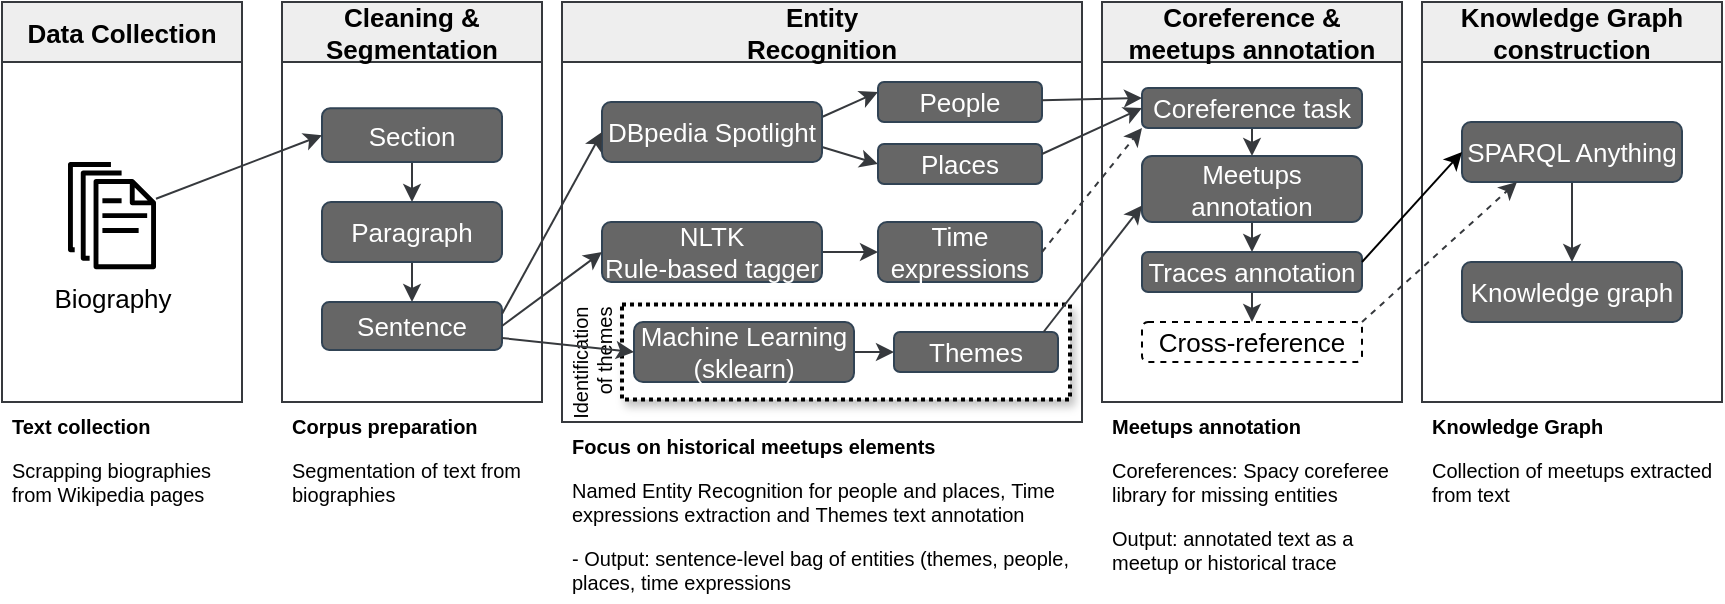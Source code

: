 <mxfile version="17.2.1" type="device"><diagram id="EvLCgZKLtw2sAYprdusB" name="Page-1"><mxGraphModel dx="652" dy="463" grid="1" gridSize="10" guides="1" tooltips="1" connect="1" arrows="1" fold="1" page="1" pageScale="1" pageWidth="827" pageHeight="1169" math="0" shadow="0"><root><mxCell id="0"/><mxCell id="1" parent="0"/><mxCell id="DrzpjsyPSGsaUCXx6qKu-1" value="Data Collection" style="swimlane;startSize=30;fillColor=#eeeeee;strokeColor=#36393d;fontSize=13;" parent="1" vertex="1"><mxGeometry x="40" y="80" width="120" height="200" as="geometry"><mxRectangle x="60" y="270" width="130" height="23" as="alternateBounds"/></mxGeometry></mxCell><mxCell id="DrzpjsyPSGsaUCXx6qKu-2" value="Biography" style="sketch=0;outlineConnect=0;dashed=0;verticalLabelPosition=bottom;verticalAlign=top;align=center;html=1;fontSize=13;fontStyle=0;aspect=fixed;pointerEvents=1;shape=mxgraph.aws4.documents;fillColor=#000000;strokeColor=#000000;" parent="DrzpjsyPSGsaUCXx6qKu-1" vertex="1"><mxGeometry x="33" y="80" width="44" height="53.63" as="geometry"/></mxCell><mxCell id="DrzpjsyPSGsaUCXx6qKu-5" value="&lt;h1 style=&quot;font-size: 10px;&quot;&gt;&lt;b style=&quot;font-size: 10px;&quot;&gt;Text collection&lt;/b&gt;&lt;br style=&quot;font-size: 10px;&quot;&gt;&lt;/h1&gt;&lt;p style=&quot;font-size: 10px;&quot;&gt;Scrapping biographies from Wikipedia pages&lt;/p&gt;" style="text;html=1;strokeColor=none;fillColor=none;spacing=5;spacingTop=-20;whiteSpace=wrap;overflow=hidden;rounded=0;fontSize=10;" parent="1" vertex="1"><mxGeometry x="40" y="290" width="120" height="60" as="geometry"/></mxCell><mxCell id="DrzpjsyPSGsaUCXx6qKu-6" value="Cleaning &amp; &#10;Segmentation" style="swimlane;startSize=30;fillColor=#eeeeee;strokeColor=#36393d;fontSize=13;" parent="1" vertex="1"><mxGeometry x="180" y="80" width="130" height="200" as="geometry"><mxRectangle x="60" y="270" width="130" height="23" as="alternateBounds"/></mxGeometry></mxCell><mxCell id="DrzpjsyPSGsaUCXx6qKu-32" style="edgeStyle=none;rounded=0;orthogonalLoop=1;jettySize=auto;html=1;fontSize=13;fillColor=#eeeeee;strokeColor=#36393d;" parent="DrzpjsyPSGsaUCXx6qKu-6" source="DrzpjsyPSGsaUCXx6qKu-8" target="DrzpjsyPSGsaUCXx6qKu-9" edge="1"><mxGeometry relative="1" as="geometry"/></mxCell><mxCell id="DrzpjsyPSGsaUCXx6qKu-8" value="Section" style="rounded=1;whiteSpace=wrap;html=1;fontSize=13;fillColor=#666666;strokeColor=#314354;fontColor=#ffffff;" parent="DrzpjsyPSGsaUCXx6qKu-6" vertex="1"><mxGeometry x="20" y="53.18" width="90" height="26.82" as="geometry"/></mxCell><mxCell id="DrzpjsyPSGsaUCXx6qKu-33" style="edgeStyle=none;rounded=0;orthogonalLoop=1;jettySize=auto;html=1;fontSize=13;fillColor=#eeeeee;strokeColor=#36393d;" parent="DrzpjsyPSGsaUCXx6qKu-6" source="DrzpjsyPSGsaUCXx6qKu-9" target="DrzpjsyPSGsaUCXx6qKu-10" edge="1"><mxGeometry relative="1" as="geometry"/></mxCell><mxCell id="DrzpjsyPSGsaUCXx6qKu-9" value="Paragraph" style="rounded=1;whiteSpace=wrap;html=1;fillColor=#666666;strokeColor=#314354;fontSize=13;fontColor=#ffffff;" parent="DrzpjsyPSGsaUCXx6qKu-6" vertex="1"><mxGeometry x="20" y="100" width="90" height="30" as="geometry"/></mxCell><mxCell id="DrzpjsyPSGsaUCXx6qKu-10" value="Sentence" style="rounded=1;whiteSpace=wrap;html=1;fillColor=#666666;strokeColor=#314354;fontSize=13;fontColor=#ffffff;" parent="DrzpjsyPSGsaUCXx6qKu-6" vertex="1"><mxGeometry x="20" y="150" width="90" height="24" as="geometry"/></mxCell><mxCell id="DrzpjsyPSGsaUCXx6qKu-11" value="Entity &#10;Recognition" style="swimlane;startSize=30;fillColor=#eeeeee;strokeColor=#36393d;fontSize=13;" parent="1" vertex="1"><mxGeometry x="320" y="80" width="260" height="210" as="geometry"><mxRectangle x="60" y="270" width="130" height="23" as="alternateBounds"/></mxGeometry></mxCell><mxCell id="OgT73mnFhPWtYnMLYYcc-8" value="Identification of themes" style="rounded=0;html=1;dashed=1;fontSize=10;verticalAlign=bottom;align=right;dashPattern=1 1;fontColor=#000000;horizontal=0;labelPosition=left;verticalLabelPosition=middle;whiteSpace=wrap;perimeter=rectanglePerimeter;shadow=1;strokeWidth=2;" parent="DrzpjsyPSGsaUCXx6qKu-11" vertex="1"><mxGeometry x="30" y="151.25" width="224" height="47.5" as="geometry"/></mxCell><mxCell id="DrzpjsyPSGsaUCXx6qKu-37" style="edgeStyle=none;rounded=0;orthogonalLoop=1;jettySize=auto;html=1;entryX=0;entryY=0.25;entryDx=0;entryDy=0;exitX=1;exitY=0.25;exitDx=0;exitDy=0;fontSize=13;fillColor=#eeeeee;strokeColor=#36393d;" parent="DrzpjsyPSGsaUCXx6qKu-11" source="DrzpjsyPSGsaUCXx6qKu-12" target="DrzpjsyPSGsaUCXx6qKu-15" edge="1"><mxGeometry relative="1" as="geometry"/></mxCell><mxCell id="DrzpjsyPSGsaUCXx6qKu-38" style="edgeStyle=none;rounded=0;orthogonalLoop=1;jettySize=auto;html=1;entryX=0;entryY=0.5;entryDx=0;entryDy=0;exitX=1;exitY=0.75;exitDx=0;exitDy=0;fontSize=13;fillColor=#eeeeee;strokeColor=#36393d;" parent="DrzpjsyPSGsaUCXx6qKu-11" source="DrzpjsyPSGsaUCXx6qKu-12" target="DrzpjsyPSGsaUCXx6qKu-16" edge="1"><mxGeometry relative="1" as="geometry"/></mxCell><mxCell id="DrzpjsyPSGsaUCXx6qKu-12" value="DBpedia Spotlight" style="rounded=1;whiteSpace=wrap;html=1;fillColor=#666666;strokeColor=#314354;fontSize=13;fontColor=#ffffff;" parent="DrzpjsyPSGsaUCXx6qKu-11" vertex="1"><mxGeometry x="20" y="50" width="110" height="30" as="geometry"/></mxCell><mxCell id="DrzpjsyPSGsaUCXx6qKu-39" style="edgeStyle=none;rounded=0;orthogonalLoop=1;jettySize=auto;html=1;entryX=0;entryY=0.5;entryDx=0;entryDy=0;fontSize=13;fillColor=#eeeeee;strokeColor=#36393d;" parent="DrzpjsyPSGsaUCXx6qKu-11" source="DrzpjsyPSGsaUCXx6qKu-13" target="DrzpjsyPSGsaUCXx6qKu-17" edge="1"><mxGeometry relative="1" as="geometry"/></mxCell><mxCell id="DrzpjsyPSGsaUCXx6qKu-13" value="NLTK&lt;br style=&quot;font-size: 13px;&quot;&gt;Rule-based tagger" style="rounded=1;whiteSpace=wrap;html=1;fillColor=#666666;strokeColor=#314354;fontSize=13;fontColor=#ffffff;" parent="DrzpjsyPSGsaUCXx6qKu-11" vertex="1"><mxGeometry x="20" y="110" width="110" height="30" as="geometry"/></mxCell><mxCell id="DrzpjsyPSGsaUCXx6qKu-40" style="edgeStyle=none;rounded=0;orthogonalLoop=1;jettySize=auto;html=1;entryX=0;entryY=0.5;entryDx=0;entryDy=0;fontSize=13;fillColor=#eeeeee;strokeColor=#36393d;" parent="DrzpjsyPSGsaUCXx6qKu-11" source="DrzpjsyPSGsaUCXx6qKu-14" target="DrzpjsyPSGsaUCXx6qKu-18" edge="1"><mxGeometry relative="1" as="geometry"/></mxCell><mxCell id="DrzpjsyPSGsaUCXx6qKu-15" value="People" style="rounded=1;whiteSpace=wrap;html=1;fillColor=#666666;strokeColor=#314354;fontSize=13;fontColor=#ffffff;" parent="DrzpjsyPSGsaUCXx6qKu-11" vertex="1"><mxGeometry x="158" y="40" width="82" height="20" as="geometry"/></mxCell><mxCell id="DrzpjsyPSGsaUCXx6qKu-14" value="Machine Learning (sklearn)" style="rounded=1;whiteSpace=wrap;html=1;fillColor=#666666;strokeColor=#314354;fontSize=13;fontColor=#ffffff;" parent="DrzpjsyPSGsaUCXx6qKu-11" vertex="1"><mxGeometry x="36" y="160" width="110" height="30" as="geometry"/></mxCell><mxCell id="DrzpjsyPSGsaUCXx6qKu-16" value="Places" style="rounded=1;whiteSpace=wrap;html=1;fillColor=#666666;strokeColor=#314354;fontSize=13;fontColor=#ffffff;" parent="DrzpjsyPSGsaUCXx6qKu-11" vertex="1"><mxGeometry x="158" y="71" width="82" height="20" as="geometry"/></mxCell><mxCell id="DrzpjsyPSGsaUCXx6qKu-17" value="Time expressions" style="rounded=1;whiteSpace=wrap;html=1;fillColor=#666666;strokeColor=#314354;fontSize=13;fontColor=#ffffff;" parent="DrzpjsyPSGsaUCXx6qKu-11" vertex="1"><mxGeometry x="158" y="110" width="82" height="30" as="geometry"/></mxCell><mxCell id="DrzpjsyPSGsaUCXx6qKu-18" value="Themes" style="rounded=1;whiteSpace=wrap;html=1;fillColor=#666666;strokeColor=#314354;fontSize=13;fontColor=#ffffff;" parent="DrzpjsyPSGsaUCXx6qKu-11" vertex="1"><mxGeometry x="166" y="165" width="82" height="20" as="geometry"/></mxCell><mxCell id="DrzpjsyPSGsaUCXx6qKu-19" value="Coreference &amp; &#10;meetups annotation" style="swimlane;startSize=30;fillColor=#eeeeee;strokeColor=#36393d;fontSize=13;" parent="1" vertex="1"><mxGeometry x="590" y="80" width="150" height="200" as="geometry"><mxRectangle x="60" y="270" width="130" height="23" as="alternateBounds"/></mxGeometry></mxCell><mxCell id="DrzpjsyPSGsaUCXx6qKu-44" style="edgeStyle=none;rounded=0;orthogonalLoop=1;jettySize=auto;html=1;entryX=0.5;entryY=0;entryDx=0;entryDy=0;fontSize=13;fillColor=#eeeeee;strokeColor=#36393d;" parent="DrzpjsyPSGsaUCXx6qKu-19" source="DrzpjsyPSGsaUCXx6qKu-20" target="DrzpjsyPSGsaUCXx6qKu-21" edge="1"><mxGeometry relative="1" as="geometry"/></mxCell><mxCell id="DrzpjsyPSGsaUCXx6qKu-20" value="Coreference task" style="rounded=1;whiteSpace=wrap;html=1;fillColor=#666666;strokeColor=#314354;fontSize=13;fontColor=#ffffff;" parent="DrzpjsyPSGsaUCXx6qKu-19" vertex="1"><mxGeometry x="20" y="43" width="110" height="20" as="geometry"/></mxCell><mxCell id="DrzpjsyPSGsaUCXx6qKu-45" style="edgeStyle=none;rounded=0;orthogonalLoop=1;jettySize=auto;html=1;fontSize=13;fillColor=#eeeeee;strokeColor=#36393d;" parent="DrzpjsyPSGsaUCXx6qKu-19" source="DrzpjsyPSGsaUCXx6qKu-21" target="DrzpjsyPSGsaUCXx6qKu-22" edge="1"><mxGeometry relative="1" as="geometry"/></mxCell><mxCell id="DrzpjsyPSGsaUCXx6qKu-21" value="Meetups annotation" style="rounded=1;whiteSpace=wrap;html=1;fillColor=#666666;strokeColor=#314354;fontSize=13;fontColor=#ffffff;" parent="DrzpjsyPSGsaUCXx6qKu-19" vertex="1"><mxGeometry x="20" y="77" width="110" height="33" as="geometry"/></mxCell><mxCell id="DrzpjsyPSGsaUCXx6qKu-46" style="edgeStyle=none;rounded=0;orthogonalLoop=1;jettySize=auto;html=1;entryX=0.5;entryY=0;entryDx=0;entryDy=0;fontSize=13;fillColor=#eeeeee;strokeColor=#36393d;" parent="DrzpjsyPSGsaUCXx6qKu-19" source="DrzpjsyPSGsaUCXx6qKu-22" target="DrzpjsyPSGsaUCXx6qKu-23" edge="1"><mxGeometry relative="1" as="geometry"/></mxCell><mxCell id="DrzpjsyPSGsaUCXx6qKu-22" value="Traces annotation" style="rounded=1;whiteSpace=wrap;html=1;fillColor=#666666;strokeColor=#314354;fontSize=13;fontColor=#ffffff;" parent="DrzpjsyPSGsaUCXx6qKu-19" vertex="1"><mxGeometry x="20" y="125" width="110" height="20" as="geometry"/></mxCell><mxCell id="DrzpjsyPSGsaUCXx6qKu-23" value="Cross-reference" style="rounded=1;whiteSpace=wrap;html=1;fontSize=13;dashed=1;" parent="DrzpjsyPSGsaUCXx6qKu-19" vertex="1"><mxGeometry x="20" y="160" width="110" height="20" as="geometry"/></mxCell><mxCell id="DrzpjsyPSGsaUCXx6qKu-24" value="Knowledge Graph &#10;construction" style="swimlane;startSize=30;fillColor=#eeeeee;strokeColor=#36393d;fontSize=13;" parent="1" vertex="1"><mxGeometry x="750" y="80" width="150" height="200" as="geometry"><mxRectangle x="60" y="270" width="130" height="23" as="alternateBounds"/></mxGeometry></mxCell><mxCell id="DrzpjsyPSGsaUCXx6qKu-48" style="edgeStyle=none;rounded=0;orthogonalLoop=1;jettySize=auto;html=1;fontSize=13;fillColor=#eeeeee;strokeColor=#36393d;" parent="DrzpjsyPSGsaUCXx6qKu-24" source="DrzpjsyPSGsaUCXx6qKu-26" target="DrzpjsyPSGsaUCXx6qKu-27" edge="1"><mxGeometry relative="1" as="geometry"/></mxCell><mxCell id="DrzpjsyPSGsaUCXx6qKu-26" value="SPARQL Anything" style="rounded=1;whiteSpace=wrap;html=1;fillColor=#666666;strokeColor=#314354;fontSize=13;fontColor=#ffffff;" parent="DrzpjsyPSGsaUCXx6qKu-24" vertex="1"><mxGeometry x="20" y="60" width="110" height="30" as="geometry"/></mxCell><mxCell id="DrzpjsyPSGsaUCXx6qKu-27" value="Knowledge graph" style="rounded=1;whiteSpace=wrap;html=1;fillColor=#666666;strokeColor=#314354;fontSize=13;fontColor=#ffffff;" parent="DrzpjsyPSGsaUCXx6qKu-24" vertex="1"><mxGeometry x="20" y="130" width="110" height="30" as="geometry"/></mxCell><mxCell id="DrzpjsyPSGsaUCXx6qKu-31" style="edgeStyle=none;rounded=0;orthogonalLoop=1;jettySize=auto;html=1;entryX=0;entryY=0.5;entryDx=0;entryDy=0;fontSize=13;fillColor=#eeeeee;strokeColor=#36393d;" parent="1" source="DrzpjsyPSGsaUCXx6qKu-2" target="DrzpjsyPSGsaUCXx6qKu-8" edge="1"><mxGeometry relative="1" as="geometry"><mxPoint x="120" y="190" as="sourcePoint"/></mxGeometry></mxCell><mxCell id="DrzpjsyPSGsaUCXx6qKu-34" style="edgeStyle=none;rounded=0;orthogonalLoop=1;jettySize=auto;html=1;entryX=0;entryY=0.5;entryDx=0;entryDy=0;exitX=1;exitY=0.25;exitDx=0;exitDy=0;fontSize=13;fillColor=#eeeeee;strokeColor=#36393d;" parent="1" source="DrzpjsyPSGsaUCXx6qKu-10" target="DrzpjsyPSGsaUCXx6qKu-12" edge="1"><mxGeometry relative="1" as="geometry"/></mxCell><mxCell id="DrzpjsyPSGsaUCXx6qKu-35" style="edgeStyle=none;rounded=0;orthogonalLoop=1;jettySize=auto;html=1;entryX=0;entryY=0.5;entryDx=0;entryDy=0;exitX=1;exitY=0.5;exitDx=0;exitDy=0;fontSize=13;fillColor=#eeeeee;strokeColor=#36393d;" parent="1" source="DrzpjsyPSGsaUCXx6qKu-10" target="DrzpjsyPSGsaUCXx6qKu-13" edge="1"><mxGeometry relative="1" as="geometry"/></mxCell><mxCell id="DrzpjsyPSGsaUCXx6qKu-36" style="edgeStyle=none;rounded=0;orthogonalLoop=1;jettySize=auto;html=1;entryX=0;entryY=0.5;entryDx=0;entryDy=0;fontSize=13;exitX=1;exitY=0.75;exitDx=0;exitDy=0;fillColor=#eeeeee;strokeColor=#36393d;" parent="1" source="DrzpjsyPSGsaUCXx6qKu-10" target="DrzpjsyPSGsaUCXx6qKu-14" edge="1"><mxGeometry relative="1" as="geometry"/></mxCell><mxCell id="DrzpjsyPSGsaUCXx6qKu-41" style="edgeStyle=none;rounded=0;orthogonalLoop=1;jettySize=auto;html=1;entryX=0;entryY=0.25;entryDx=0;entryDy=0;fontSize=13;fillColor=#eeeeee;strokeColor=#36393d;" parent="1" source="DrzpjsyPSGsaUCXx6qKu-15" target="DrzpjsyPSGsaUCXx6qKu-20" edge="1"><mxGeometry relative="1" as="geometry"/></mxCell><mxCell id="DrzpjsyPSGsaUCXx6qKu-42" style="edgeStyle=none;rounded=0;orthogonalLoop=1;jettySize=auto;html=1;entryX=0;entryY=0.5;entryDx=0;entryDy=0;exitX=1;exitY=0.25;exitDx=0;exitDy=0;fontSize=13;fillColor=#eeeeee;strokeColor=#36393d;" parent="1" source="DrzpjsyPSGsaUCXx6qKu-16" target="DrzpjsyPSGsaUCXx6qKu-20" edge="1"><mxGeometry relative="1" as="geometry"/></mxCell><mxCell id="DrzpjsyPSGsaUCXx6qKu-43" style="edgeStyle=none;rounded=0;orthogonalLoop=1;jettySize=auto;html=1;entryX=0;entryY=1;entryDx=0;entryDy=0;exitX=1;exitY=0.5;exitDx=0;exitDy=0;fontSize=13;fillColor=#eeeeee;strokeColor=#36393d;dashed=1;" parent="1" source="DrzpjsyPSGsaUCXx6qKu-17" target="DrzpjsyPSGsaUCXx6qKu-20" edge="1"><mxGeometry relative="1" as="geometry"/></mxCell><mxCell id="DrzpjsyPSGsaUCXx6qKu-47" style="edgeStyle=none;rounded=0;orthogonalLoop=1;jettySize=auto;html=1;entryX=0.25;entryY=1;entryDx=0;entryDy=0;exitX=1;exitY=0;exitDx=0;exitDy=0;fontSize=13;fillColor=#eeeeee;strokeColor=#36393d;dashed=1;" parent="1" source="DrzpjsyPSGsaUCXx6qKu-23" target="DrzpjsyPSGsaUCXx6qKu-26" edge="1"><mxGeometry relative="1" as="geometry"/></mxCell><mxCell id="OgT73mnFhPWtYnMLYYcc-1" style="rounded=0;orthogonalLoop=1;jettySize=auto;html=1;fontSize=13;entryX=0;entryY=0.75;entryDx=0;entryDy=0;exitX=0.913;exitY=-0.006;exitDx=0;exitDy=0;exitPerimeter=0;fillColor=#eeeeee;strokeColor=#36393d;" parent="1" source="DrzpjsyPSGsaUCXx6qKu-18" target="DrzpjsyPSGsaUCXx6qKu-21" edge="1"><mxGeometry relative="1" as="geometry"><mxPoint x="590" y="220" as="targetPoint"/></mxGeometry></mxCell><mxCell id="OgT73mnFhPWtYnMLYYcc-3" value="&lt;h1 style=&quot;font-size: 10px;&quot;&gt;&lt;b style=&quot;font-size: 10px;&quot;&gt;Corpus preparation&lt;/b&gt;&lt;br style=&quot;font-size: 10px;&quot;&gt;&lt;/h1&gt;&lt;p style=&quot;font-size: 10px;&quot;&gt;Segmentation of text from biographies&lt;br style=&quot;font-size: 10px;&quot;&gt;&lt;/p&gt;" style="text;html=1;strokeColor=none;fillColor=none;spacing=5;spacingTop=-20;whiteSpace=wrap;overflow=hidden;rounded=0;fontSize=10;" parent="1" vertex="1"><mxGeometry x="180" y="290" width="130" height="60" as="geometry"/></mxCell><mxCell id="OgT73mnFhPWtYnMLYYcc-4" value="&lt;h1 style=&quot;font-size: 10px&quot;&gt;&lt;b style=&quot;font-size: 10px&quot;&gt;Focus on historical meetups elements&lt;/b&gt;&lt;br style=&quot;font-size: 10px&quot;&gt;&lt;/h1&gt;&lt;p style=&quot;font-size: 10px&quot;&gt;Named Entity Recognition for people and places,&amp;nbsp;&lt;span style=&quot;font-size: 10px&quot;&gt;Time expressions extraction and&amp;nbsp;&lt;/span&gt;&lt;span style=&quot;font-size: 10px&quot;&gt;Themes text annotation&lt;/span&gt;&lt;/p&gt;&lt;p style=&quot;font-size: 10px&quot;&gt;- Output: sentence-level bag of entities (themes, people, places, time expressions&lt;/p&gt;" style="text;html=1;strokeColor=none;fillColor=none;spacing=5;spacingTop=-20;whiteSpace=wrap;overflow=hidden;rounded=0;fontSize=10;" parent="1" vertex="1"><mxGeometry x="320" y="300" width="260" height="80" as="geometry"/></mxCell><mxCell id="OgT73mnFhPWtYnMLYYcc-5" value="&lt;h1 style=&quot;font-size: 10px&quot;&gt;&lt;b style=&quot;font-size: 10px&quot;&gt;Meetups annotation&lt;/b&gt;&lt;br style=&quot;font-size: 10px&quot;&gt;&lt;/h1&gt;&lt;p&gt;Coreferences: Spacy coreferee library for missing entities&lt;/p&gt;&lt;p&gt;Output: annotated text as a meetup or historical trace&lt;/p&gt;" style="text;html=1;strokeColor=none;fillColor=none;spacing=5;spacingTop=-20;whiteSpace=wrap;overflow=hidden;rounded=0;fontSize=10;" parent="1" vertex="1"><mxGeometry x="590" y="290" width="150" height="80" as="geometry"/></mxCell><mxCell id="OgT73mnFhPWtYnMLYYcc-6" value="&lt;h1 style=&quot;font-size: 10px&quot;&gt;&lt;b style=&quot;font-size: 10px&quot;&gt;Knowledge Graph&lt;/b&gt;&lt;br style=&quot;font-size: 10px&quot;&gt;&lt;/h1&gt;&lt;p style=&quot;font-size: 10px&quot;&gt;Collection of meetups extracted from text&lt;/p&gt;" style="text;html=1;strokeColor=none;fillColor=none;spacing=5;spacingTop=-20;whiteSpace=wrap;overflow=hidden;rounded=0;fontSize=10;" parent="1" vertex="1"><mxGeometry x="750" y="290" width="150" height="60" as="geometry"/></mxCell><mxCell id="OgT73mnFhPWtYnMLYYcc-7" style="edgeStyle=none;rounded=0;orthogonalLoop=1;jettySize=auto;html=1;entryX=0;entryY=0.5;entryDx=0;entryDy=0;fontSize=10;fontColor=#FFFFFF;exitX=1;exitY=0.25;exitDx=0;exitDy=0;" parent="1" source="DrzpjsyPSGsaUCXx6qKu-22" target="DrzpjsyPSGsaUCXx6qKu-26" edge="1"><mxGeometry relative="1" as="geometry"/></mxCell></root></mxGraphModel></diagram></mxfile>